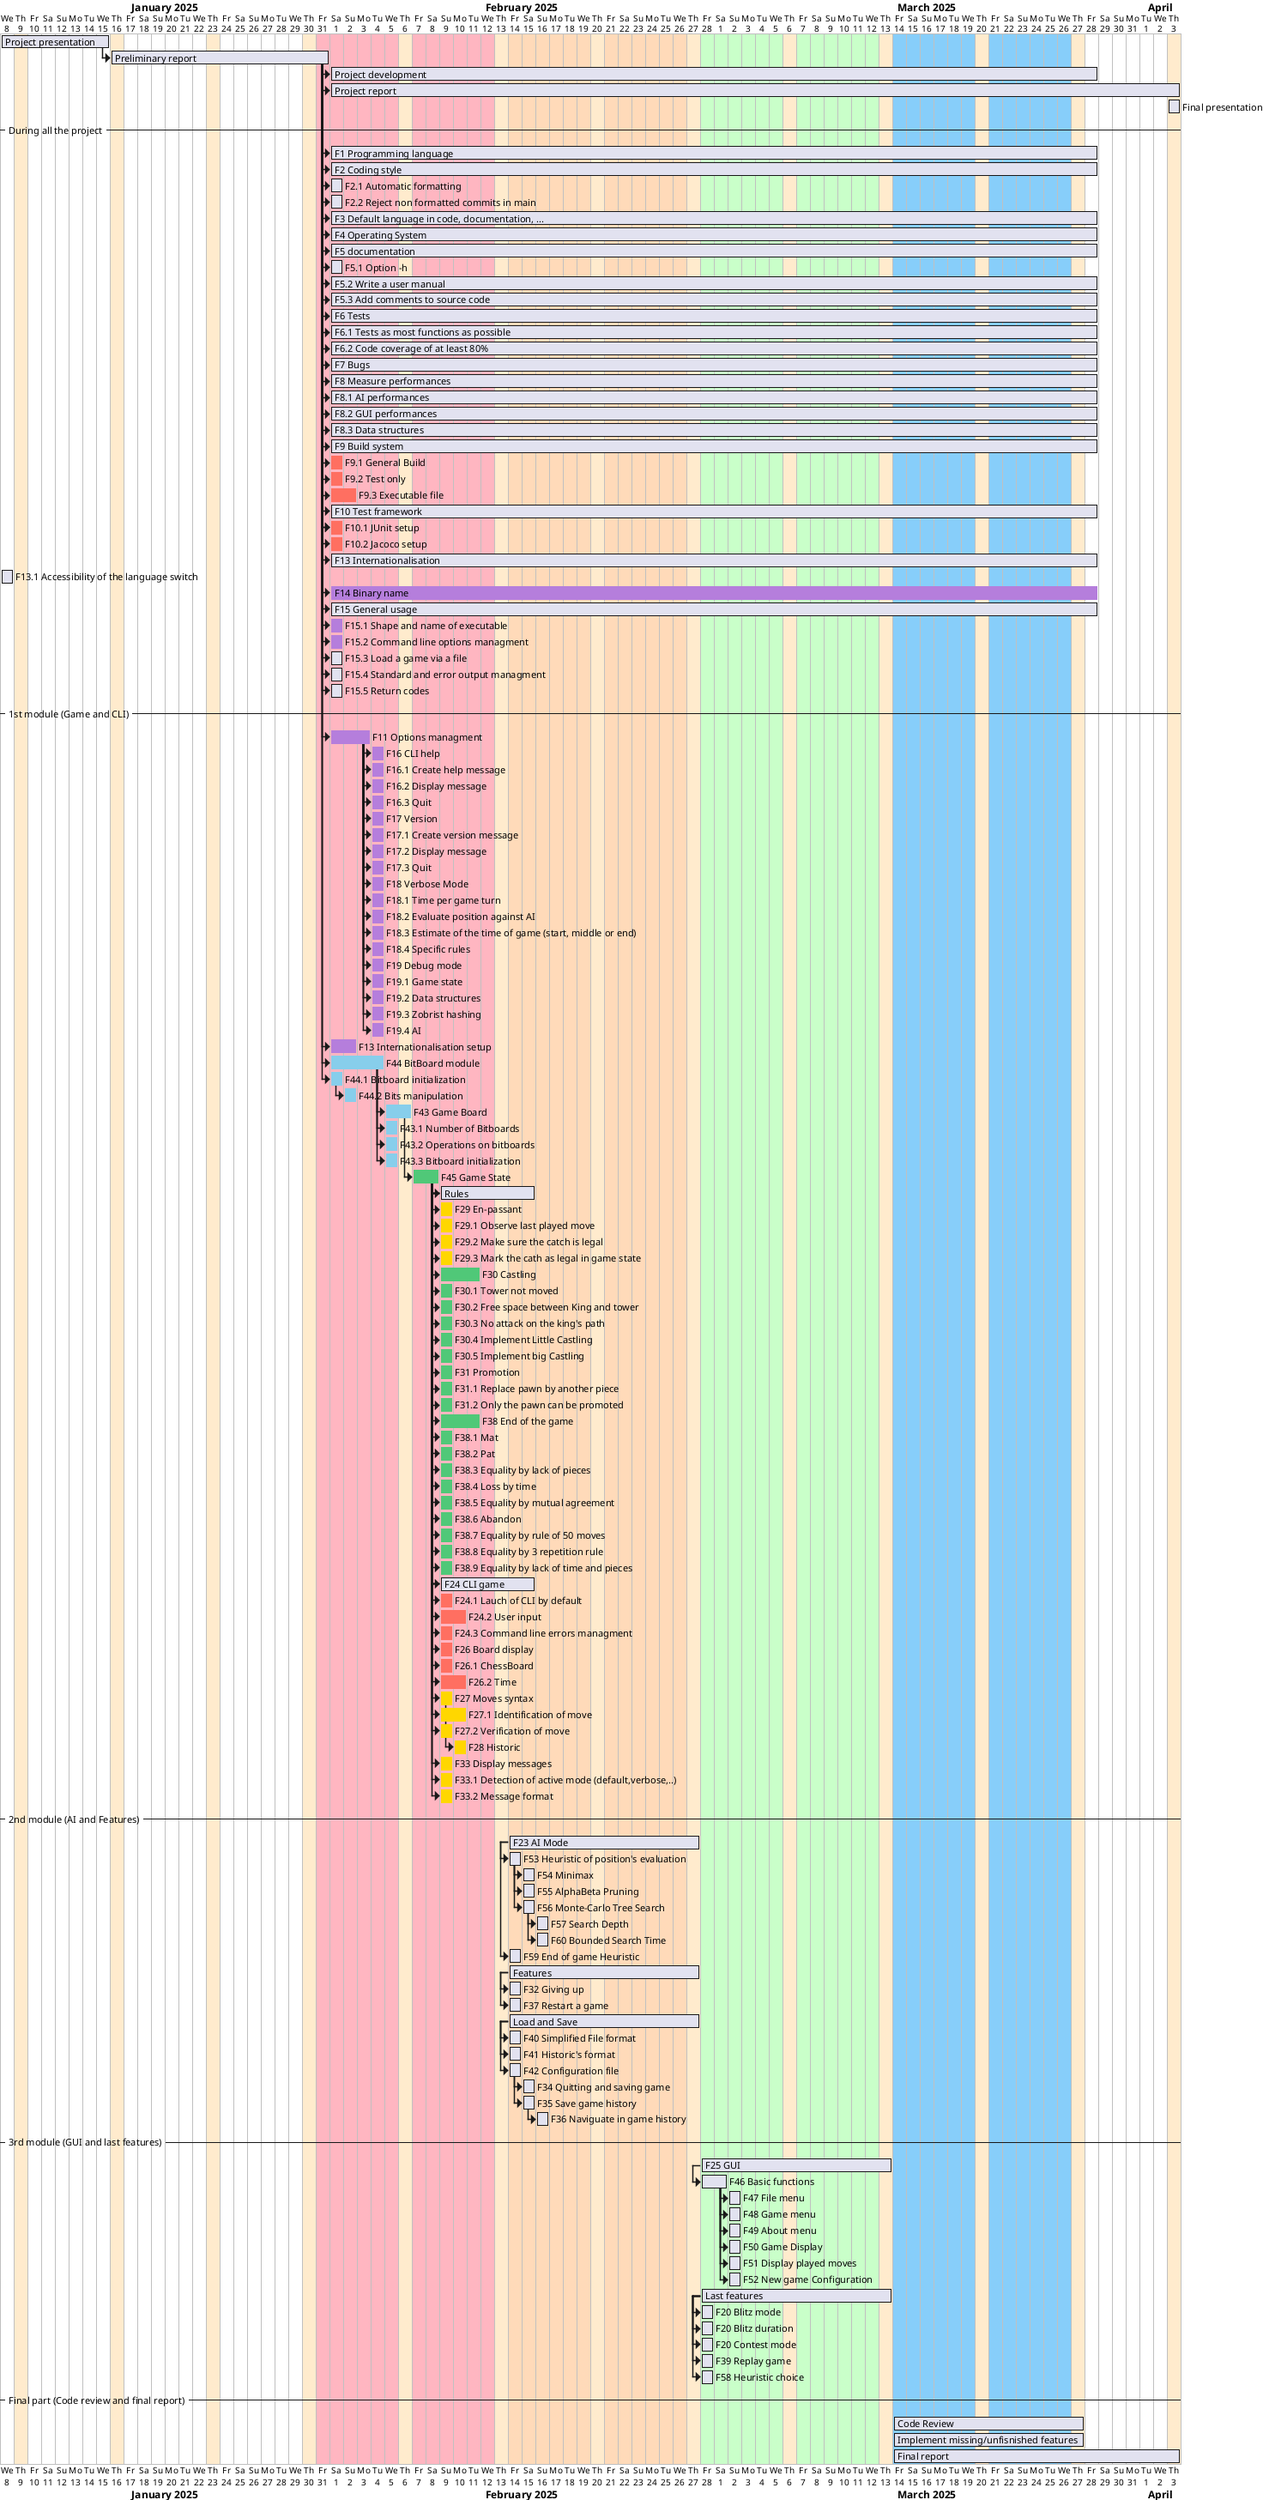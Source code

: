 @startgantt
Project starts 2025-01-08
thursdays are colored in BlanchedAlmond
[Project presentation] requires 8 days
[Preliminary report] requires 16 days 
[Preliminary report] starts at [Project presentation]'s end
[Project development] requires 8 weeks
[Project development] starts at [Preliminary report]'s end
[Project report] ends on 2025-04-03
[Project report] starts at [Preliminary report]'s end
[Final presentation] requires 1 day
[Final presentation] starts at 2025-04-03
-- During all the project --
[F1 Programming language] as [F1] requires 8 weeks
[Preliminary report] -> [F1]
[F2 Coding style] as [F2] requires 8 weeks
[Preliminary report] -> [F2]
[F2.1 Automatic formatting] as [F2.1] requires 1 day
[Preliminary report]->[F2.1]
[F2.2 Reject non formatted commits in main] as [F2.2] requires 1 day
[Preliminary report]->[F2.2]
[F3 Default language in code, documentation, ...] as [F3] requires 8 weeks
[Preliminary report] -> [F3]
[F4 Operating System] as [F4] requires 8 weeks
[Preliminary report] -> [F4]
[F5 documentation] as [F5] requires 8 weeks
[Preliminary report] -> [F5]
[F5.1 Option -h] as [F5.1] requires 1 day
[Preliminary report]->[F5.1]
[F5.2 Write a user manual] as [F5.2] requires 8 weeks
[Preliminary report]->[F5.2]
[F5.3 Add comments to source code] as [F5.3] requires 8 weeks
[Preliminary report]->[F5.3]
[F6 Tests] as [F6] requires 8 weeks
[Preliminary report] -> [F6]
[F6.1 Tests as most functions as possible] as [F6.1] requires 8 weeks
[Preliminary report]->[F6.1]
[F6.2 Code coverage of at least 80%] as [F6.2] requires 8 weeks
[Preliminary report]->[F6.2]
[F7 Bugs] as [F7] requires 8 weeks
[Preliminary report] -> [F7]
[F8 Measure performances] as [F8] requires 8 weeks
[Preliminary report] -> [F8]
[F8.1 AI performances] as [F8.1] requires 8 weeks
[Preliminary report]->[F8.1]
[F8.2 GUI performances] as [F8.2] requires 8 weeks
[Preliminary report]->[F8.2]
[F8.3 Data structures] as [F8.3] requires 8 weeks
[Preliminary report]->[F8.3]
[F9 Build system] as [F9] requires 8 weeks
[Preliminary report] -> [F9]
[F9.1 General Build] as [F9.1] requires 1 day and is colored in #FF6F61
[Preliminary report]->[F9.1]
[F9.2 Test only] as [F9.2] requires 1 day and is colored in #FF6F61
[Preliminary report]->[F9.2]
[F9.3 Executable file] as [F9.3] requires 2 days and is colored in #FF6F61
[Preliminary report]->[F9.3]
[F10 Test framework] as [F10] requires 8 weeks
[Preliminary report] -> [F10]
[F10.1 JUnit setup] as [F10.1] requires 1 day and is colored in #FF6F61
[Preliminary report]->[F10.1]
[F10.2 Jacoco setup] as [F10.2] requires 1 day and is colored in #FF6F61
[Preliminary report]->[F10.2]
[F13 Internationalisation] as [F13] requires 8 weeks
[Preliminary report] -> [F13]
[F13.1 Accessibility of the language switch] as [F13.1] requires 1 day
[Preliminary report]->[F10.1]
[F14 Binary name] as [F14] requires 8 weeks and is colored in #B57EDC
[Preliminary report] -> [F14]
[F15 General usage] as [F15] requires 8 weeks
[Preliminary report] -> [F15]
[F15.1 Shape and name of executable] as [F15.1] requires 1 day and is colored in #B57EDC
[Preliminary report]->[F15.1]
[F15.2 Command line options managment] as [F15.2] requires 1 day and is colored in #B57EDC
[Preliminary report]->[F15.2]
[F15.3 Load a game via a file] as [F15.3] requires 1 day
[Preliminary report]->[F15.3]
[F15.4 Standard and error output managment] as [F15.4] requires 1 day
[Preliminary report]->[F15.4]
[F15.5 Return codes] as [F15.5] requires 1 day
[Preliminary report]->[F15.5]

-- 1st module (Game and CLI) --
[F11 Options managment] as [F11] requires 3 days and starts at [Preliminary report]'s end and is colored in #B57EDC
[F16 CLI help] requires 1 day and starts at [F11]'s end and is colored in #B57EDC
[F16.1 Create help message] as [F16.1] requires 1 day and is colored in #B57EDC
[F11]->[F16.1]
[F16.2 Display message] as [F16.2] requires 1 day and is colored in #B57EDC
[F11]->[F16.2]
[F16.3 Quit] as [F16.3] requires 1 day and is colored in #B57EDC
[F11]->[F16.3]
[F17 Version] requires 1 day and starts at [F11]'s end and is colored in #B57EDC
[F17.1 Create version message] as [F17.1] requires 1 day and is colored in #B57EDC
[F11]->[F17.1]
[F17.2 Display message] as [F17.2] requires 1 day and is colored in #B57EDC
[F11]->[F17.2]
[F17.3 Quit] as [F17.3] requires 1 day and is colored in #B57EDC
[F11]->[F17.3]
[F18 Verbose Mode] requires 1 day and starts at [F11]'s end and is colored in #B57EDC
[F18.1 Time per game turn] as [F18.1] requires 1 day and is colored in #B57EDC
[F11]->[F18.1]
[F18.2 Evaluate position against AI] as [F18.2] requires 1 day and is colored in #B57EDC
[F11]->[F18.2]
[F18.3 Estimate of the time of game (start, middle or end)] as [F18.3] requires 1 day and is colored in #B57EDC
[F11]->[F18.3]
[F18.4 Specific rules] as [F18.4] requires 1 day and is colored in #B57EDC
[F11]->[F18.4]
[F19 Debug mode] requires 1 day and starts at [F11]'s end and is colored in #B57EDC
[F19.1 Game state] as [F19.1] requires 1 day and is colored in #B57EDC
[F11]->[F19.1]
[F19.2 Data structures] as [F19.2] requires 1 day and is colored in #B57EDC
[F11]->[F19.2]
[F19.3 Zobrist hashing] as [F19.3] requires 1 day and is colored in #B57EDC
[F11]->[F19.3]
[F19.4 AI] as [F19.4] requires 1 day and is colored in #B57EDC
[F11]->[F19.4]
[F13 Internationalisation setup] requires 2 days and starts at [Preliminary report]'s end and is colored in #B57EDC

[F44 BitBoard module] as [F44] requires 4 days and starts at [Preliminary report]'s end and is colored in #87CEEB
[F44.1 Bitboard initialization] as [F44.1] requires 1 day and is colored in #87CEEB
[Preliminary report]->[F44.1]
[F44.2 Bits manipulation] as [F44.2] requires 1 day and is colored in #87CEEB
[F44.1]->[F44.2]
[F43 Game Board] as [F43] requires 2 days and starts at [F44]'s end and is colored in #87CEEB
[F43.1 Number of Bitboards] as [F43.1] requires 1 day and is colored in #87CEEB
[F44]->[F43.1]
[F43.2 Operations on bitboards] as [F43.2] requires 1 day and is colored in #87CEEB
[F44]->[F43.2]
[F43.3 Bitboard initialization] as [F43.3] requires 1 day and is colored in #87CEEB
[F44]->[F43.3]
[F45 Game State] as [F45] requires 2 days and starts at [F43]'s end and is colored in #50C878
[Rules] requires 1 week and starts at [F45]'s end
[F29 En-passant] as [F29] requires 1 day and starts at [Rules]'s start and is colored in #FFD700
[F29.1 Observe last played move] as [F29.1] requires 1 day and is colored in #FFD700
[F45]->[F29.1]
[F29.2 Make sure the catch is legal] as [F29.2] requires 1 day and is colored in #FFD700
[F45]->[F29.2]
[F29.3 Mark the cath as legal in game state] as [F29.3] requires 1 day and is colored in #FFD700
[F45]->[F29.3]
[F30 Castling] as [F30] requires 3 days and starts at [Rules]'s start and is colored in #50C878
[F30.1 Tower not moved] as [F30.1] requires 1 day and is colored in #50C878
[F45]->[F30.1]
[F30.2 Free space between King and tower] as [F30.2] requires 1 day and is colored in #50C878
[F45]->[F30.2]
[F30.3 No attack on the king's path] as [F30.3] requires 1 day and is colored in #50C878
[F45]->[F30.3]
[F30.4 Implement Little Castling] as [F30.4] requires 1 day and is colored in #50C878
[F45]->[F30.4]
[F30.5 Implement big Castling] as [F30.5] requires 1 day and is colored in #50C878
[F45]->[F30.5]
[F31 Promotion] as [F31] requires 1 day and starts at [Rules]'s start and is colored in #50C878
[F31.1 Replace pawn by another piece] as [F31.1] requires 1 day and is colored in #50C878
[F45]->[F31.1]
[F31.2 Only the pawn can be promoted] as [F31.2] requires 1 day and is colored in #50C878
[F45]->[F31.2]
[F38 End of the game] as [F38] requires 3 days and starts at [Rules]'s start and is colored in #50C878
[F38.1 Mat] as [F38.1] requires 1 day and is colored in #50C878
[F45]->[F38.1]
[F38.2 Pat] as [F38.2] requires 1 day and is colored in #50C878
[F45]->[F38.2]
[F38.3 Equality by lack of pieces] as [F38.3] requires 1 day and is colored in #50C878
[F45]->[F38.3]
[F38.4 Loss by time] as [F38.4] requires 1 day and is colored in #50C878
[F45]->[F38.4]
[F38.5 Equality by mutual agreement] as [F38.5] requires 1 day and is colored in #50C878
[F45]->[F38.5]
[F38.6 Abandon] as [F38.6] requires 1 day and is colored in #50C878
[F45]->[F38.6]
[F38.7 Equality by rule of 50 moves] as [F38.7] requires 1 day and is colored in #50C878
[F45]->[F38.7]
[F38.8 Equality by 3 repetition rule] as [F38.8] requires 1 day and is colored in #50C878
[F45]->[F38.8]
[F38.9 Equality by lack of time and pieces] as [F38.9] requires 1 day and is colored in #50C878
[F45]->[F38.9]


[F24 CLI game] as [F24] requires 1 week and starts at [F45]'s end
[F24.1 Lauch of CLI by default] as [F24.1] requires 1 day and is colored in #FF6F61
[F45]->[F24.1]
[F24.2 User input] as [F24.2] requires 2 days and is colored in #FF6F61
[F45]->[F24.2]
[F24.3 Command line errors managment] as [F24.3] requires 1 day and is colored in #FF6F61
[F45]->[F24.3]
[F26 Board display] as [F26] requires 1 day and starts at [F24]'s start and is colored in #FF6F61
[F26.1 ChessBoard] as [F26.1] requires 1 day and is colored in #FF6F61
[F45]->[F26.1]
[F26.2 Time] as [F26.2] requires 2 days and is colored in #FF6F61
[F45]->[F26.2]
[F27 Moves syntax] as [F27] requires 1 day and starts at [F24]'s start and is colored in #FFD700
[F27.1 Identification of move] as [F27.1] requires 2 days and is colored in #FFD700
[F45]->[F27.1]
[F27.2 Verification of move] as [F27.2] requires 1 day and is colored in #FFD700
[F45]->[F27.2]
[F28 Historic] as [F28] requires 1 day and starts at [F27]'s end and is colored in #FFD700
[F33 Display messages] as [F33] requires 1 day and starts at [F24]'s start and is colored in #FFD700
[F33.1 Detection of active mode (default,verbose,..)] as [F33.1] requires 1 day and is colored in #FFD700
[F45]->[F33.1]
[F33.2 Message format] as [F33.2] requires 1 day and is colored in #FFD700
[F45]->[F33.2]
-- 2nd module (AI and Features) --
[F23 AI Mode] as [F23] requires 2 weeks and starts on 2025-02-14
[F53 Heuristic of position's evaluation] as [F53] requires 1 day and starts at [F23]'s start
[F54 Minimax] as [F54] requires 1 day and starts at [F53]'s end
[F55 AlphaBeta Pruning] as [F55] requires 1 day and starts at [F53]'s end
[F56 Monte-Carlo Tree Search] as [F56] requires 1 day and starts at [F53]'s end
[F57 Search Depth] as [F57] requires 1 day and starts at [F56]'s end
[F60 Bounded Search Time] as [F60] requires 1 day and starts at [F56]'s end
[F59 End of game Heuristic] as [F59] requires 1 day and starts at [F23]'s start

[Features] requires 2 weeks and starts on 2025-02-14
[F32 Giving up] as [F32] requires 1 day and starts at [Features]'s start
[F37 Restart a game] as [F37] requires 1 day and starts at [Features]'s start
[Load and Save] requires 2 weeks and starts on 2025-02-14
[F40 Simplified File format] as [F40] requires 1 day and starts at [Load and Save]'s start
[F41 Historic's format] as [F41] requires 1 day and starts at [Load and Save]'s start
[F42 Configuration file] as [F42] requires 1 day and starts at [Load and Save]'s start
[F34 Quitting and saving game] as [F34] requires 1 day and starts at [F42]'s end
[F35 Save game history] as [F35] requires 1 day and starts at [F42]'s end
[F36 Naviguate in game history] as [F36] requires 1 day and starts at [F35]'s end

-- 3rd module (GUI and last features) --
[F25 GUI] as [F25] requires 2 weeks and starts on 2025-02-28
[F46 Basic functions] as [F46] requires 2 days and starts at [F25]'s start
[F47 File menu] as [F47] requires 1 day and starts at [F46]'s end
[F48 Game menu] as [F48] requires 1 day and starts at [F46]'s end
[F49 About menu] as [F49] requires 1 day and starts at [F46]'s end
[F50 Game Display] as [F50] requires 1 day and starts at [F46]'s end
[F51 Display played moves] as [F51] requires 1 day and starts at [F46]'s end
[F52 New game Configuration] as [F52] requires 1 day and starts at [F46]'s end

[Last features] requires 2 weeks and starts on 2025-02-28
[F20 Blitz mode] as [F20] requires 1 day and starts at [Last features]'s start
[F20 Blitz duration] as [F21] requires 1 day and starts at [Last features]'s start
[F20 Contest mode] as [F22] requires 1 day and starts at [Last features]'s start
[F39 Replay game] as [F39] requires 1 day and starts at [Last features]'s start
[F58 Heuristic choice] as [F58] requires 1 day and starts at [Last features]'s start

-- Final part (Code review and final report) --
[Code Review] requires 2 weeks and starts on 2025-03-14
[Implement missing/unfisnished features] requires 2 weeks and starts on 2025-03-14
[Final report] requires 3 weeks and starts on 2025-03-14

2025-01-30 to 2025-02-13 are colored in LightPink
2025-02-14 to 2025-02-27 are colored in PeachPuff
2025-02-28 to 2025-03-13 are colored in TECHNOLOGY
2025-03-14 to 2025-03-27 are colored in LightSkyBlue
@endgantt

